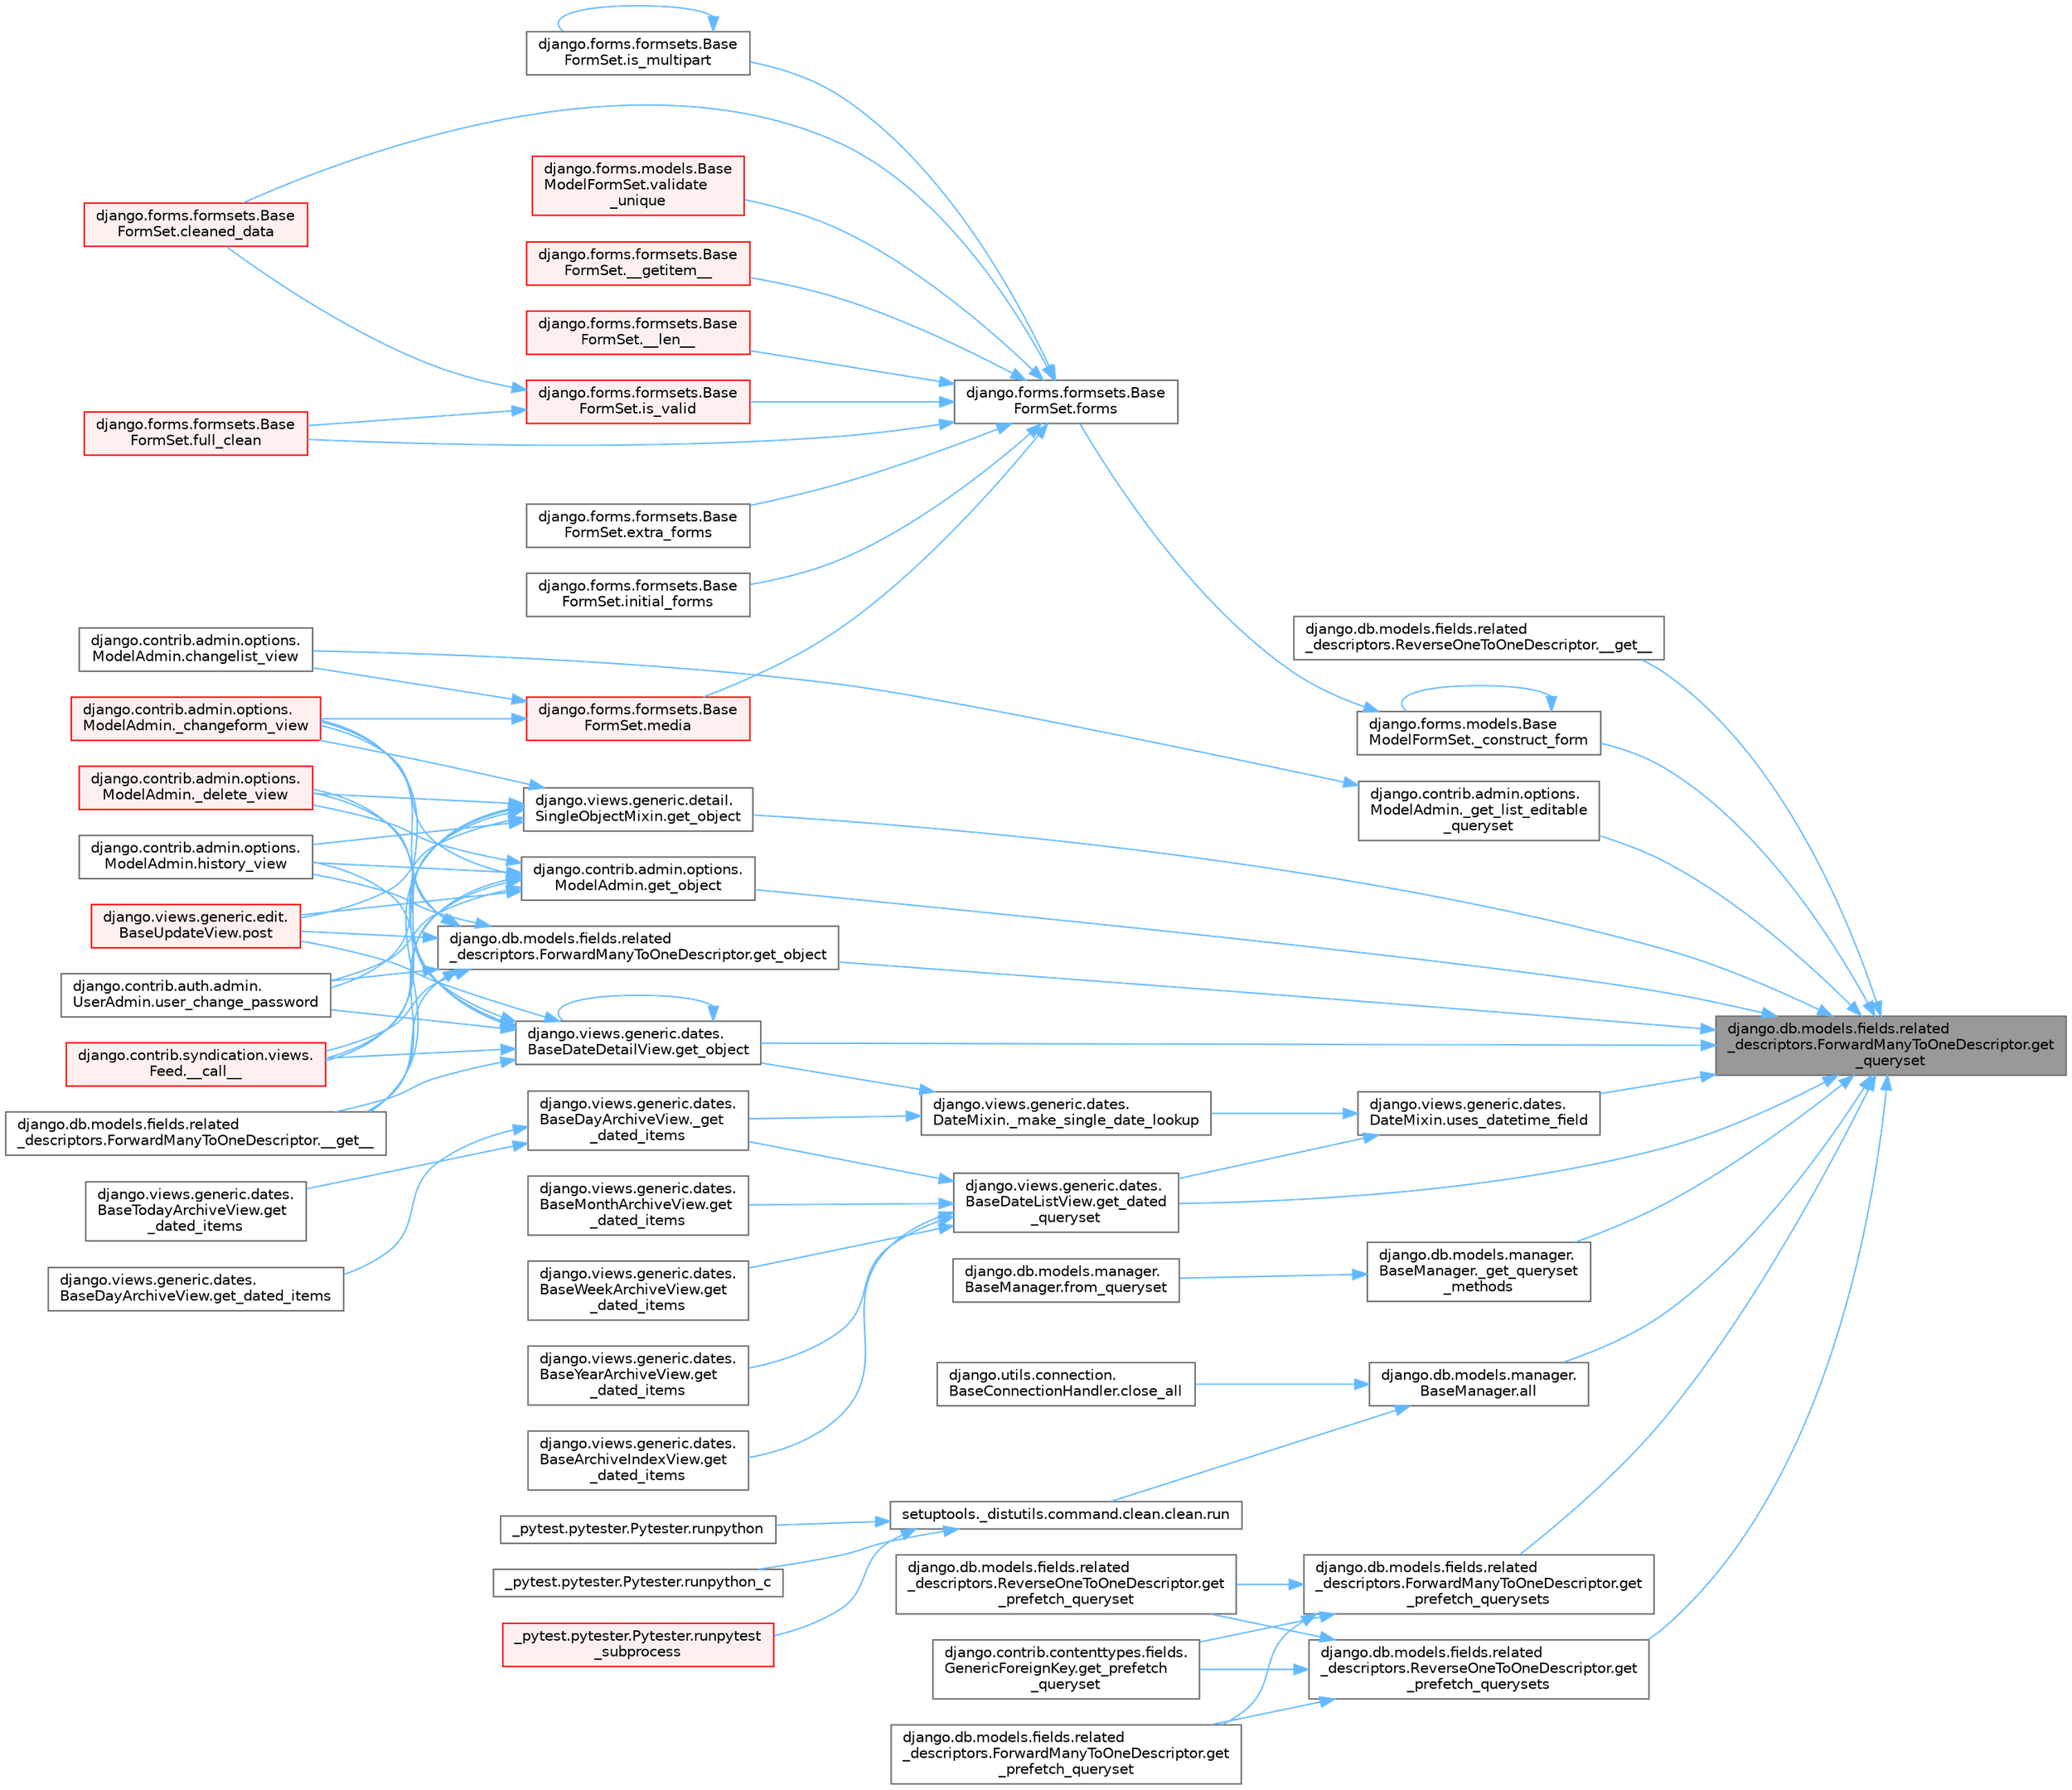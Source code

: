 digraph "django.db.models.fields.related_descriptors.ForwardManyToOneDescriptor.get_queryset"
{
 // LATEX_PDF_SIZE
  bgcolor="transparent";
  edge [fontname=Helvetica,fontsize=10,labelfontname=Helvetica,labelfontsize=10];
  node [fontname=Helvetica,fontsize=10,shape=box,height=0.2,width=0.4];
  rankdir="RL";
  Node1 [id="Node000001",label="django.db.models.fields.related\l_descriptors.ForwardManyToOneDescriptor.get\l_queryset",height=0.2,width=0.4,color="gray40", fillcolor="grey60", style="filled", fontcolor="black",tooltip=" "];
  Node1 -> Node2 [id="edge1_Node000001_Node000002",dir="back",color="steelblue1",style="solid",tooltip=" "];
  Node2 [id="Node000002",label="django.db.models.fields.related\l_descriptors.ReverseOneToOneDescriptor.__get__",height=0.2,width=0.4,color="grey40", fillcolor="white", style="filled",URL="$classdjango_1_1db_1_1models_1_1fields_1_1related__descriptors_1_1_reverse_one_to_one_descriptor.html#ad62c522f9bb4b91174a3437b3f978f6b",tooltip=" "];
  Node1 -> Node3 [id="edge2_Node000001_Node000003",dir="back",color="steelblue1",style="solid",tooltip=" "];
  Node3 [id="Node000003",label="django.forms.models.Base\lModelFormSet._construct_form",height=0.2,width=0.4,color="grey40", fillcolor="white", style="filled",URL="$classdjango_1_1forms_1_1models_1_1_base_model_form_set.html#a2318f52c4f2963f7674c8e15e2f3c324",tooltip=" "];
  Node3 -> Node3 [id="edge3_Node000003_Node000003",dir="back",color="steelblue1",style="solid",tooltip=" "];
  Node3 -> Node4 [id="edge4_Node000003_Node000004",dir="back",color="steelblue1",style="solid",tooltip=" "];
  Node4 [id="Node000004",label="django.forms.formsets.Base\lFormSet.forms",height=0.2,width=0.4,color="grey40", fillcolor="white", style="filled",URL="$classdjango_1_1forms_1_1formsets_1_1_base_form_set.html#a398234150267aa3c6dceaa20a7a507f1",tooltip=" "];
  Node4 -> Node5 [id="edge5_Node000004_Node000005",dir="back",color="steelblue1",style="solid",tooltip=" "];
  Node5 [id="Node000005",label="django.forms.formsets.Base\lFormSet.__getitem__",height=0.2,width=0.4,color="red", fillcolor="#FFF0F0", style="filled",URL="$classdjango_1_1forms_1_1formsets_1_1_base_form_set.html#a3ed6460d03a41c30d519e9170d0a17cc",tooltip=" "];
  Node4 -> Node3175 [id="edge6_Node000004_Node003175",dir="back",color="steelblue1",style="solid",tooltip=" "];
  Node3175 [id="Node003175",label="django.forms.formsets.Base\lFormSet.__len__",height=0.2,width=0.4,color="red", fillcolor="#FFF0F0", style="filled",URL="$classdjango_1_1forms_1_1formsets_1_1_base_form_set.html#aa8c1dfbddcb29c04ad7bf814137b3c36",tooltip=" "];
  Node4 -> Node1764 [id="edge7_Node000004_Node001764",dir="back",color="steelblue1",style="solid",tooltip=" "];
  Node1764 [id="Node001764",label="django.forms.formsets.Base\lFormSet.cleaned_data",height=0.2,width=0.4,color="red", fillcolor="#FFF0F0", style="filled",URL="$classdjango_1_1forms_1_1formsets_1_1_base_form_set.html#ae51d85dd3faa160668adba372c4e87f7",tooltip=" "];
  Node4 -> Node1917 [id="edge8_Node000004_Node001917",dir="back",color="steelblue1",style="solid",tooltip=" "];
  Node1917 [id="Node001917",label="django.forms.formsets.Base\lFormSet.extra_forms",height=0.2,width=0.4,color="grey40", fillcolor="white", style="filled",URL="$classdjango_1_1forms_1_1formsets_1_1_base_form_set.html#a80e8dd7968259b3ccdfd86ac190c342a",tooltip=" "];
  Node4 -> Node1784 [id="edge9_Node000004_Node001784",dir="back",color="steelblue1",style="solid",tooltip=" "];
  Node1784 [id="Node001784",label="django.forms.formsets.Base\lFormSet.full_clean",height=0.2,width=0.4,color="red", fillcolor="#FFF0F0", style="filled",URL="$classdjango_1_1forms_1_1formsets_1_1_base_form_set.html#aa475bdb58853c14bfcd93bd7b494e3b1",tooltip=" "];
  Node4 -> Node1918 [id="edge10_Node000004_Node001918",dir="back",color="steelblue1",style="solid",tooltip=" "];
  Node1918 [id="Node001918",label="django.forms.formsets.Base\lFormSet.initial_forms",height=0.2,width=0.4,color="grey40", fillcolor="white", style="filled",URL="$classdjango_1_1forms_1_1formsets_1_1_base_form_set.html#a36a0e4b12f42f368c74d3a704cc58d03",tooltip=" "];
  Node4 -> Node1890 [id="edge11_Node000004_Node001890",dir="back",color="steelblue1",style="solid",tooltip=" "];
  Node1890 [id="Node001890",label="django.forms.formsets.Base\lFormSet.is_multipart",height=0.2,width=0.4,color="grey40", fillcolor="white", style="filled",URL="$classdjango_1_1forms_1_1formsets_1_1_base_form_set.html#a70cb5455998cfb8556810d3215d617c8",tooltip=" "];
  Node1890 -> Node1890 [id="edge12_Node001890_Node001890",dir="back",color="steelblue1",style="solid",tooltip=" "];
  Node4 -> Node1783 [id="edge13_Node000004_Node001783",dir="back",color="steelblue1",style="solid",tooltip=" "];
  Node1783 [id="Node001783",label="django.forms.formsets.Base\lFormSet.is_valid",height=0.2,width=0.4,color="red", fillcolor="#FFF0F0", style="filled",URL="$classdjango_1_1forms_1_1formsets_1_1_base_form_set.html#a713477cfb7c01e723400df62b49c250c",tooltip=" "];
  Node1783 -> Node1764 [id="edge14_Node001783_Node001764",dir="back",color="steelblue1",style="solid",tooltip=" "];
  Node1783 -> Node1784 [id="edge15_Node001783_Node001784",dir="back",color="steelblue1",style="solid",tooltip=" "];
  Node4 -> Node1891 [id="edge16_Node000004_Node001891",dir="back",color="steelblue1",style="solid",tooltip=" "];
  Node1891 [id="Node001891",label="django.forms.formsets.Base\lFormSet.media",height=0.2,width=0.4,color="red", fillcolor="#FFF0F0", style="filled",URL="$classdjango_1_1forms_1_1formsets_1_1_base_form_set.html#a6f8913e4888f6eb8afa928cf91e9c8f9",tooltip=" "];
  Node1891 -> Node1892 [id="edge17_Node001891_Node001892",dir="back",color="steelblue1",style="solid",tooltip=" "];
  Node1892 [id="Node001892",label="django.contrib.admin.options.\lModelAdmin._changeform_view",height=0.2,width=0.4,color="red", fillcolor="#FFF0F0", style="filled",URL="$classdjango_1_1contrib_1_1admin_1_1options_1_1_model_admin.html#a06082f9f8128d66a16cda8098c673dae",tooltip=" "];
  Node1891 -> Node1896 [id="edge18_Node001891_Node001896",dir="back",color="steelblue1",style="solid",tooltip=" "];
  Node1896 [id="Node001896",label="django.contrib.admin.options.\lModelAdmin.changelist_view",height=0.2,width=0.4,color="grey40", fillcolor="white", style="filled",URL="$classdjango_1_1contrib_1_1admin_1_1options_1_1_model_admin.html#af5f3d8010317ded7325e649561a4d909",tooltip=" "];
  Node4 -> Node3176 [id="edge19_Node000004_Node003176",dir="back",color="steelblue1",style="solid",tooltip=" "];
  Node3176 [id="Node003176",label="django.forms.models.Base\lModelFormSet.validate\l_unique",height=0.2,width=0.4,color="red", fillcolor="#FFF0F0", style="filled",URL="$classdjango_1_1forms_1_1models_1_1_base_model_form_set.html#a0d01f97a86fd02a126b2fd51d02fd07d",tooltip=" "];
  Node1 -> Node2909 [id="edge20_Node000001_Node002909",dir="back",color="steelblue1",style="solid",tooltip=" "];
  Node2909 [id="Node002909",label="django.contrib.admin.options.\lModelAdmin._get_list_editable\l_queryset",height=0.2,width=0.4,color="grey40", fillcolor="white", style="filled",URL="$classdjango_1_1contrib_1_1admin_1_1options_1_1_model_admin.html#ae453d8065f838cd81cab58bc5797fd99",tooltip=" "];
  Node2909 -> Node1896 [id="edge21_Node002909_Node001896",dir="back",color="steelblue1",style="solid",tooltip=" "];
  Node1 -> Node2910 [id="edge22_Node000001_Node002910",dir="back",color="steelblue1",style="solid",tooltip=" "];
  Node2910 [id="Node002910",label="django.db.models.manager.\lBaseManager._get_queryset\l_methods",height=0.2,width=0.4,color="grey40", fillcolor="white", style="filled",URL="$classdjango_1_1db_1_1models_1_1manager_1_1_base_manager.html#a7ef7be0dacbeaa96e518c225b954d2c4",tooltip=" "];
  Node2910 -> Node2911 [id="edge23_Node002910_Node002911",dir="back",color="steelblue1",style="solid",tooltip=" "];
  Node2911 [id="Node002911",label="django.db.models.manager.\lBaseManager.from_queryset",height=0.2,width=0.4,color="grey40", fillcolor="white", style="filled",URL="$classdjango_1_1db_1_1models_1_1manager_1_1_base_manager.html#a539a31c3e4714b562c785d374a2dbc9b",tooltip=" "];
  Node1 -> Node2912 [id="edge24_Node000001_Node002912",dir="back",color="steelblue1",style="solid",tooltip=" "];
  Node2912 [id="Node002912",label="django.db.models.manager.\lBaseManager.all",height=0.2,width=0.4,color="grey40", fillcolor="white", style="filled",URL="$classdjango_1_1db_1_1models_1_1manager_1_1_base_manager.html#a348dacddedfc163dc130f6c2620869b0",tooltip=" "];
  Node2912 -> Node2913 [id="edge25_Node002912_Node002913",dir="back",color="steelblue1",style="solid",tooltip=" "];
  Node2913 [id="Node002913",label="django.utils.connection.\lBaseConnectionHandler.close_all",height=0.2,width=0.4,color="grey40", fillcolor="white", style="filled",URL="$classdjango_1_1utils_1_1connection_1_1_base_connection_handler.html#a2dbd9163239e828581c41273647476dc",tooltip=" "];
  Node2912 -> Node2914 [id="edge26_Node002912_Node002914",dir="back",color="steelblue1",style="solid",tooltip=" "];
  Node2914 [id="Node002914",label="setuptools._distutils.command.clean.clean.run",height=0.2,width=0.4,color="grey40", fillcolor="white", style="filled",URL="$classsetuptools_1_1__distutils_1_1command_1_1clean_1_1clean.html#a578cf5beb91399cf9f10329bcd7e0dd5",tooltip=" "];
  Node2914 -> Node87 [id="edge27_Node002914_Node000087",dir="back",color="steelblue1",style="solid",tooltip=" "];
  Node87 [id="Node000087",label="_pytest.pytester.Pytester.runpytest\l_subprocess",height=0.2,width=0.4,color="red", fillcolor="#FFF0F0", style="filled",URL="$class__pytest_1_1pytester_1_1_pytester.html#a59323c6d6a1469a1206f1c0b8fce99c9",tooltip=" "];
  Node2914 -> Node89 [id="edge28_Node002914_Node000089",dir="back",color="steelblue1",style="solid",tooltip=" "];
  Node89 [id="Node000089",label="_pytest.pytester.Pytester.runpython",height=0.2,width=0.4,color="grey40", fillcolor="white", style="filled",URL="$class__pytest_1_1pytester_1_1_pytester.html#a4e0c539507f15fd333cf618faf9687ef",tooltip=" "];
  Node2914 -> Node90 [id="edge29_Node002914_Node000090",dir="back",color="steelblue1",style="solid",tooltip=" "];
  Node90 [id="Node000090",label="_pytest.pytester.Pytester.runpython_c",height=0.2,width=0.4,color="grey40", fillcolor="white", style="filled",URL="$class__pytest_1_1pytester_1_1_pytester.html#aea789acfe206d9c40d9a6bf54a337f2a",tooltip=" "];
  Node1 -> Node2915 [id="edge30_Node000001_Node002915",dir="back",color="steelblue1",style="solid",tooltip=" "];
  Node2915 [id="Node002915",label="django.views.generic.dates.\lBaseDateListView.get_dated\l_queryset",height=0.2,width=0.4,color="grey40", fillcolor="white", style="filled",URL="$classdjango_1_1views_1_1generic_1_1dates_1_1_base_date_list_view.html#ad97300c63f99eef4ed95aa9d8f73520b",tooltip=" "];
  Node2915 -> Node2916 [id="edge31_Node002915_Node002916",dir="back",color="steelblue1",style="solid",tooltip=" "];
  Node2916 [id="Node002916",label="django.views.generic.dates.\lBaseDayArchiveView._get\l_dated_items",height=0.2,width=0.4,color="grey40", fillcolor="white", style="filled",URL="$classdjango_1_1views_1_1generic_1_1dates_1_1_base_day_archive_view.html#a3ca193a0859b2fbe8f0ae162272652f8",tooltip=" "];
  Node2916 -> Node2898 [id="edge32_Node002916_Node002898",dir="back",color="steelblue1",style="solid",tooltip=" "];
  Node2898 [id="Node002898",label="django.views.generic.dates.\lBaseDayArchiveView.get_dated_items",height=0.2,width=0.4,color="grey40", fillcolor="white", style="filled",URL="$classdjango_1_1views_1_1generic_1_1dates_1_1_base_day_archive_view.html#a85fd33fc9bd5e54c6850c8621f073e79",tooltip=" "];
  Node2916 -> Node2917 [id="edge33_Node002916_Node002917",dir="back",color="steelblue1",style="solid",tooltip=" "];
  Node2917 [id="Node002917",label="django.views.generic.dates.\lBaseTodayArchiveView.get\l_dated_items",height=0.2,width=0.4,color="grey40", fillcolor="white", style="filled",URL="$classdjango_1_1views_1_1generic_1_1dates_1_1_base_today_archive_view.html#af89e41cb313bd00e6032ca91ac51033a",tooltip=" "];
  Node2915 -> Node2918 [id="edge34_Node002915_Node002918",dir="back",color="steelblue1",style="solid",tooltip=" "];
  Node2918 [id="Node002918",label="django.views.generic.dates.\lBaseArchiveIndexView.get\l_dated_items",height=0.2,width=0.4,color="grey40", fillcolor="white", style="filled",URL="$classdjango_1_1views_1_1generic_1_1dates_1_1_base_archive_index_view.html#ab9794c8a807f2b820629179ebfc41e2c",tooltip=" "];
  Node2915 -> Node2907 [id="edge35_Node002915_Node002907",dir="back",color="steelblue1",style="solid",tooltip=" "];
  Node2907 [id="Node002907",label="django.views.generic.dates.\lBaseMonthArchiveView.get\l_dated_items",height=0.2,width=0.4,color="grey40", fillcolor="white", style="filled",URL="$classdjango_1_1views_1_1generic_1_1dates_1_1_base_month_archive_view.html#ae62ad9b839e3904bd2162b5e92b6d02d",tooltip=" "];
  Node2915 -> Node2919 [id="edge36_Node002915_Node002919",dir="back",color="steelblue1",style="solid",tooltip=" "];
  Node2919 [id="Node002919",label="django.views.generic.dates.\lBaseWeekArchiveView.get\l_dated_items",height=0.2,width=0.4,color="grey40", fillcolor="white", style="filled",URL="$classdjango_1_1views_1_1generic_1_1dates_1_1_base_week_archive_view.html#a4217000f6b9b08cbc97f6b079ad98ea5",tooltip=" "];
  Node2915 -> Node2920 [id="edge37_Node002915_Node002920",dir="back",color="steelblue1",style="solid",tooltip=" "];
  Node2920 [id="Node002920",label="django.views.generic.dates.\lBaseYearArchiveView.get\l_dated_items",height=0.2,width=0.4,color="grey40", fillcolor="white", style="filled",URL="$classdjango_1_1views_1_1generic_1_1dates_1_1_base_year_archive_view.html#af1e2e3364ceacb5fd46eef85345ee94a",tooltip=" "];
  Node1 -> Node2921 [id="edge38_Node000001_Node002921",dir="back",color="steelblue1",style="solid",tooltip=" "];
  Node2921 [id="Node002921",label="django.contrib.admin.options.\lModelAdmin.get_object",height=0.2,width=0.4,color="grey40", fillcolor="white", style="filled",URL="$classdjango_1_1contrib_1_1admin_1_1options_1_1_model_admin.html#ac7b9acc5607b931a130f004f73adcc6c",tooltip=" "];
  Node2921 -> Node1909 [id="edge39_Node002921_Node001909",dir="back",color="steelblue1",style="solid",tooltip=" "];
  Node1909 [id="Node001909",label="django.contrib.syndication.views.\lFeed.__call__",height=0.2,width=0.4,color="red", fillcolor="#FFF0F0", style="filled",URL="$classdjango_1_1contrib_1_1syndication_1_1views_1_1_feed.html#ac7a9680a1b709d8eb37ae3c6ce000220",tooltip=" "];
  Node2921 -> Node1317 [id="edge40_Node002921_Node001317",dir="back",color="steelblue1",style="solid",tooltip=" "];
  Node1317 [id="Node001317",label="django.db.models.fields.related\l_descriptors.ForwardManyToOneDescriptor.__get__",height=0.2,width=0.4,color="grey40", fillcolor="white", style="filled",URL="$classdjango_1_1db_1_1models_1_1fields_1_1related__descriptors_1_1_forward_many_to_one_descriptor.html#a52832880c8df770ce001c0b0bb51e64d",tooltip=" "];
  Node2921 -> Node1892 [id="edge41_Node002921_Node001892",dir="back",color="steelblue1",style="solid",tooltip=" "];
  Node2921 -> Node185 [id="edge42_Node002921_Node000185",dir="back",color="steelblue1",style="solid",tooltip=" "];
  Node185 [id="Node000185",label="django.contrib.admin.options.\lModelAdmin._delete_view",height=0.2,width=0.4,color="red", fillcolor="#FFF0F0", style="filled",URL="$classdjango_1_1contrib_1_1admin_1_1options_1_1_model_admin.html#a227a18e24751790170d555523ab15e93",tooltip=" "];
  Node2921 -> Node2699 [id="edge43_Node002921_Node002699",dir="back",color="steelblue1",style="solid",tooltip=" "];
  Node2699 [id="Node002699",label="django.contrib.admin.options.\lModelAdmin.history_view",height=0.2,width=0.4,color="grey40", fillcolor="white", style="filled",URL="$classdjango_1_1contrib_1_1admin_1_1options_1_1_model_admin.html#aaa87a68789f637fa6682c1daf2a4bda8",tooltip=" "];
  Node2921 -> Node2700 [id="edge44_Node002921_Node002700",dir="back",color="steelblue1",style="solid",tooltip=" "];
  Node2700 [id="Node002700",label="django.views.generic.edit.\lBaseUpdateView.post",height=0.2,width=0.4,color="red", fillcolor="#FFF0F0", style="filled",URL="$classdjango_1_1views_1_1generic_1_1edit_1_1_base_update_view.html#abb9e5510c9d5b54425f0874940f45d73",tooltip=" "];
  Node2921 -> Node2701 [id="edge45_Node002921_Node002701",dir="back",color="steelblue1",style="solid",tooltip=" "];
  Node2701 [id="Node002701",label="django.contrib.auth.admin.\lUserAdmin.user_change_password",height=0.2,width=0.4,color="grey40", fillcolor="white", style="filled",URL="$classdjango_1_1contrib_1_1auth_1_1admin_1_1_user_admin.html#a65ccab8e46b966ac28d5b117abf0d5f5",tooltip=" "];
  Node1 -> Node2698 [id="edge46_Node000001_Node002698",dir="back",color="steelblue1",style="solid",tooltip=" "];
  Node2698 [id="Node002698",label="django.db.models.fields.related\l_descriptors.ForwardManyToOneDescriptor.get_object",height=0.2,width=0.4,color="grey40", fillcolor="white", style="filled",URL="$classdjango_1_1db_1_1models_1_1fields_1_1related__descriptors_1_1_forward_many_to_one_descriptor.html#a53e30c8b305a3998dd43c1e6357e4bc4",tooltip=" "];
  Node2698 -> Node1909 [id="edge47_Node002698_Node001909",dir="back",color="steelblue1",style="solid",tooltip=" "];
  Node2698 -> Node1317 [id="edge48_Node002698_Node001317",dir="back",color="steelblue1",style="solid",tooltip=" "];
  Node2698 -> Node1892 [id="edge49_Node002698_Node001892",dir="back",color="steelblue1",style="solid",tooltip=" "];
  Node2698 -> Node185 [id="edge50_Node002698_Node000185",dir="back",color="steelblue1",style="solid",tooltip=" "];
  Node2698 -> Node2699 [id="edge51_Node002698_Node002699",dir="back",color="steelblue1",style="solid",tooltip=" "];
  Node2698 -> Node2700 [id="edge52_Node002698_Node002700",dir="back",color="steelblue1",style="solid",tooltip=" "];
  Node2698 -> Node2701 [id="edge53_Node002698_Node002701",dir="back",color="steelblue1",style="solid",tooltip=" "];
  Node1 -> Node2899 [id="edge54_Node000001_Node002899",dir="back",color="steelblue1",style="solid",tooltip=" "];
  Node2899 [id="Node002899",label="django.views.generic.dates.\lBaseDateDetailView.get_object",height=0.2,width=0.4,color="grey40", fillcolor="white", style="filled",URL="$classdjango_1_1views_1_1generic_1_1dates_1_1_base_date_detail_view.html#a7c08557dbbb8af87ec6f8fab884e6f5e",tooltip=" "];
  Node2899 -> Node1909 [id="edge55_Node002899_Node001909",dir="back",color="steelblue1",style="solid",tooltip=" "];
  Node2899 -> Node1317 [id="edge56_Node002899_Node001317",dir="back",color="steelblue1",style="solid",tooltip=" "];
  Node2899 -> Node1892 [id="edge57_Node002899_Node001892",dir="back",color="steelblue1",style="solid",tooltip=" "];
  Node2899 -> Node185 [id="edge58_Node002899_Node000185",dir="back",color="steelblue1",style="solid",tooltip=" "];
  Node2899 -> Node2899 [id="edge59_Node002899_Node002899",dir="back",color="steelblue1",style="solid",tooltip=" "];
  Node2899 -> Node2699 [id="edge60_Node002899_Node002699",dir="back",color="steelblue1",style="solid",tooltip=" "];
  Node2899 -> Node2700 [id="edge61_Node002899_Node002700",dir="back",color="steelblue1",style="solid",tooltip=" "];
  Node2899 -> Node2701 [id="edge62_Node002899_Node002701",dir="back",color="steelblue1",style="solid",tooltip=" "];
  Node1 -> Node2922 [id="edge63_Node000001_Node002922",dir="back",color="steelblue1",style="solid",tooltip=" "];
  Node2922 [id="Node002922",label="django.views.generic.detail.\lSingleObjectMixin.get_object",height=0.2,width=0.4,color="grey40", fillcolor="white", style="filled",URL="$classdjango_1_1views_1_1generic_1_1detail_1_1_single_object_mixin.html#ab853f97e997d069a858d4bb5e93092ad",tooltip=" "];
  Node2922 -> Node1909 [id="edge64_Node002922_Node001909",dir="back",color="steelblue1",style="solid",tooltip=" "];
  Node2922 -> Node1317 [id="edge65_Node002922_Node001317",dir="back",color="steelblue1",style="solid",tooltip=" "];
  Node2922 -> Node1892 [id="edge66_Node002922_Node001892",dir="back",color="steelblue1",style="solid",tooltip=" "];
  Node2922 -> Node185 [id="edge67_Node002922_Node000185",dir="back",color="steelblue1",style="solid",tooltip=" "];
  Node2922 -> Node2699 [id="edge68_Node002922_Node002699",dir="back",color="steelblue1",style="solid",tooltip=" "];
  Node2922 -> Node2700 [id="edge69_Node002922_Node002700",dir="back",color="steelblue1",style="solid",tooltip=" "];
  Node2922 -> Node2701 [id="edge70_Node002922_Node002701",dir="back",color="steelblue1",style="solid",tooltip=" "];
  Node1 -> Node2733 [id="edge71_Node000001_Node002733",dir="back",color="steelblue1",style="solid",tooltip=" "];
  Node2733 [id="Node002733",label="django.db.models.fields.related\l_descriptors.ForwardManyToOneDescriptor.get\l_prefetch_querysets",height=0.2,width=0.4,color="grey40", fillcolor="white", style="filled",URL="$classdjango_1_1db_1_1models_1_1fields_1_1related__descriptors_1_1_forward_many_to_one_descriptor.html#a9838765ed5b0cd8063af62a3590596b3",tooltip=" "];
  Node2733 -> Node1861 [id="edge72_Node002733_Node001861",dir="back",color="steelblue1",style="solid",tooltip=" "];
  Node1861 [id="Node001861",label="django.contrib.contenttypes.fields.\lGenericForeignKey.get_prefetch\l_queryset",height=0.2,width=0.4,color="grey40", fillcolor="white", style="filled",URL="$classdjango_1_1contrib_1_1contenttypes_1_1fields_1_1_generic_foreign_key.html#aa09b3d5eafa2b68470982bc3cf3659fc",tooltip=" "];
  Node2733 -> Node1862 [id="edge73_Node002733_Node001862",dir="back",color="steelblue1",style="solid",tooltip=" "];
  Node1862 [id="Node001862",label="django.db.models.fields.related\l_descriptors.ForwardManyToOneDescriptor.get\l_prefetch_queryset",height=0.2,width=0.4,color="grey40", fillcolor="white", style="filled",URL="$classdjango_1_1db_1_1models_1_1fields_1_1related__descriptors_1_1_forward_many_to_one_descriptor.html#ab871be551ae57402ab078fb38cd128e4",tooltip=" "];
  Node2733 -> Node1863 [id="edge74_Node002733_Node001863",dir="back",color="steelblue1",style="solid",tooltip=" "];
  Node1863 [id="Node001863",label="django.db.models.fields.related\l_descriptors.ReverseOneToOneDescriptor.get\l_prefetch_queryset",height=0.2,width=0.4,color="grey40", fillcolor="white", style="filled",URL="$classdjango_1_1db_1_1models_1_1fields_1_1related__descriptors_1_1_reverse_one_to_one_descriptor.html#a5fec42b068cab3281971bfb0595b7172",tooltip=" "];
  Node1 -> Node2923 [id="edge75_Node000001_Node002923",dir="back",color="steelblue1",style="solid",tooltip=" "];
  Node2923 [id="Node002923",label="django.db.models.fields.related\l_descriptors.ReverseOneToOneDescriptor.get\l_prefetch_querysets",height=0.2,width=0.4,color="grey40", fillcolor="white", style="filled",URL="$classdjango_1_1db_1_1models_1_1fields_1_1related__descriptors_1_1_reverse_one_to_one_descriptor.html#a32881d523d9f0158510fcd0eaaa5e2a7",tooltip=" "];
  Node2923 -> Node1861 [id="edge76_Node002923_Node001861",dir="back",color="steelblue1",style="solid",tooltip=" "];
  Node2923 -> Node1862 [id="edge77_Node002923_Node001862",dir="back",color="steelblue1",style="solid",tooltip=" "];
  Node2923 -> Node1863 [id="edge78_Node002923_Node001863",dir="back",color="steelblue1",style="solid",tooltip=" "];
  Node1 -> Node2924 [id="edge79_Node000001_Node002924",dir="back",color="steelblue1",style="solid",tooltip=" "];
  Node2924 [id="Node002924",label="django.views.generic.dates.\lDateMixin.uses_datetime_field",height=0.2,width=0.4,color="grey40", fillcolor="white", style="filled",URL="$classdjango_1_1views_1_1generic_1_1dates_1_1_date_mixin.html#a1fb37f57858e32a16ec5b6328ae68adb",tooltip=" "];
  Node2924 -> Node2925 [id="edge80_Node002924_Node002925",dir="back",color="steelblue1",style="solid",tooltip=" "];
  Node2925 [id="Node002925",label="django.views.generic.dates.\lDateMixin._make_single_date_lookup",height=0.2,width=0.4,color="grey40", fillcolor="white", style="filled",URL="$classdjango_1_1views_1_1generic_1_1dates_1_1_date_mixin.html#ac17fc80d601666765dd9751d4b5e065d",tooltip=" "];
  Node2925 -> Node2916 [id="edge81_Node002925_Node002916",dir="back",color="steelblue1",style="solid",tooltip=" "];
  Node2925 -> Node2899 [id="edge82_Node002925_Node002899",dir="back",color="steelblue1",style="solid",tooltip=" "];
  Node2924 -> Node2915 [id="edge83_Node002924_Node002915",dir="back",color="steelblue1",style="solid",tooltip=" "];
}
